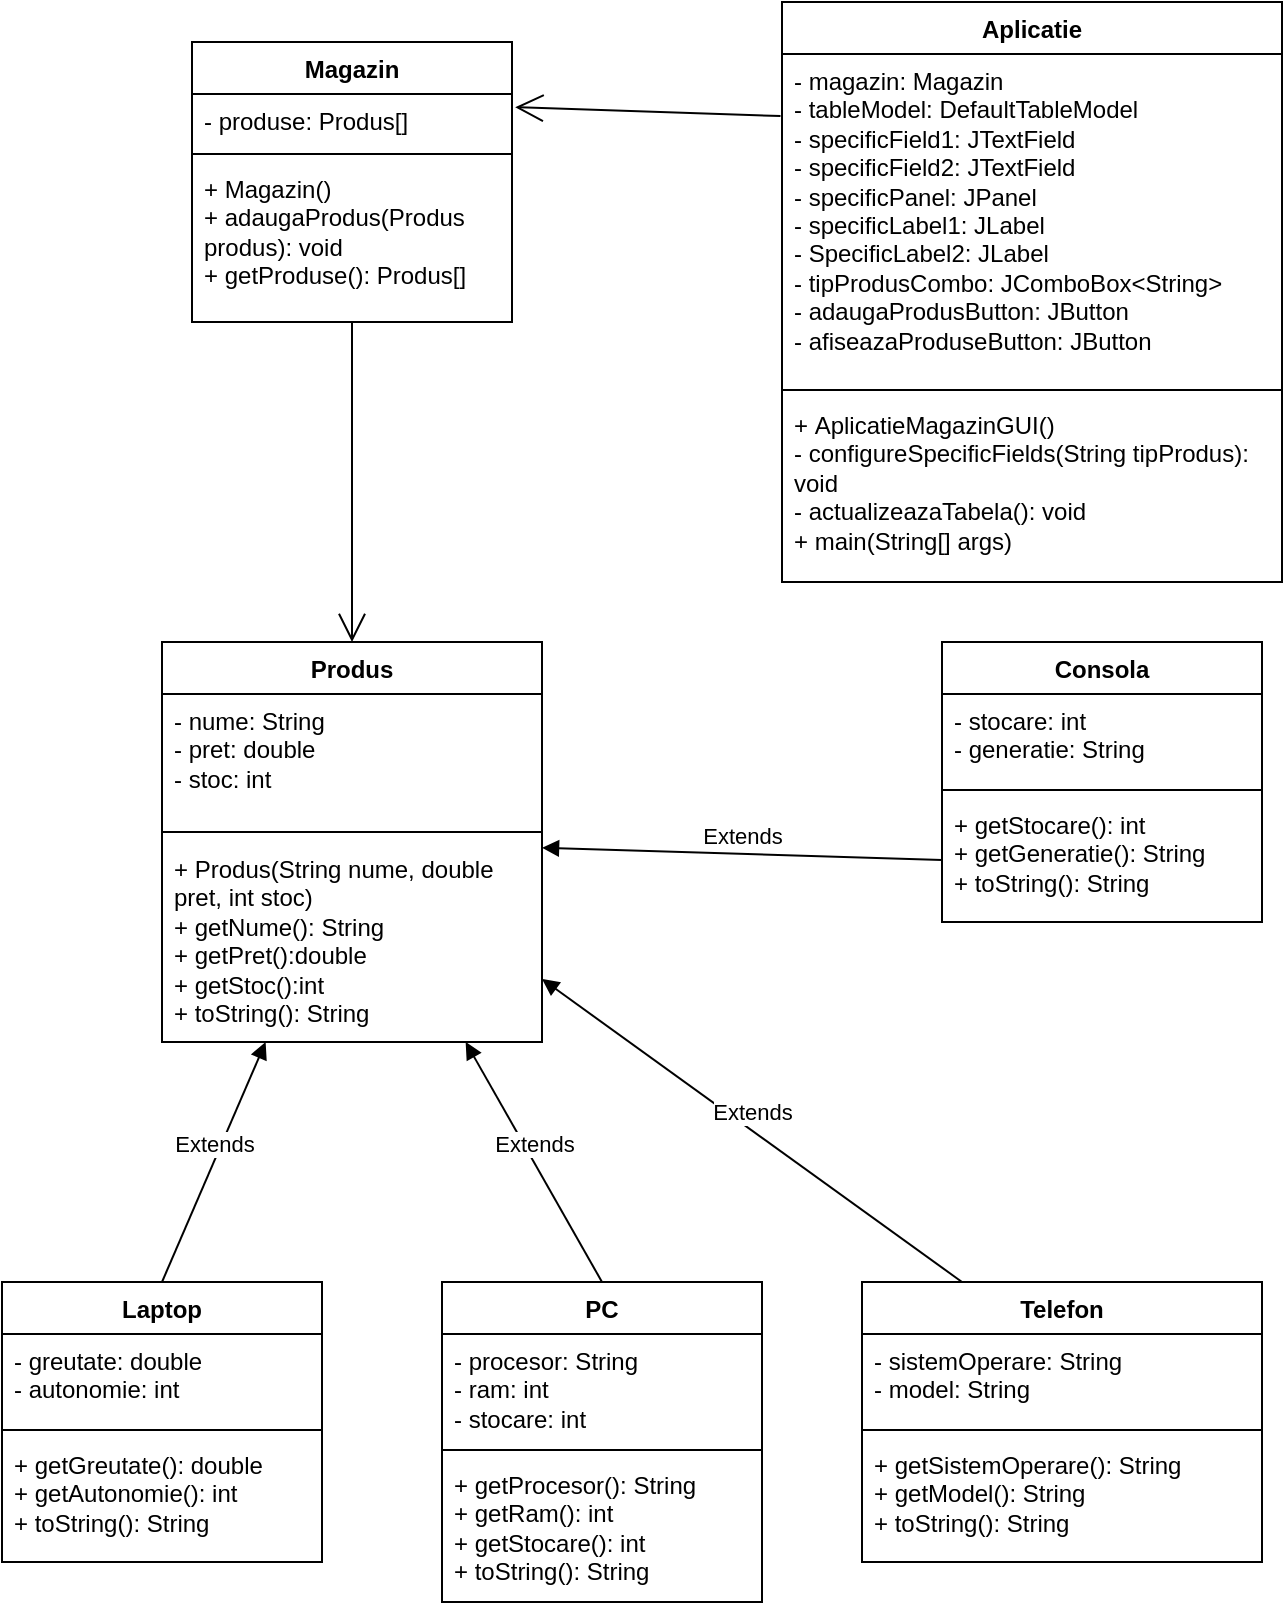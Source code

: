<mxfile version="24.8.2">
  <diagram id="C5RBs43oDa-KdzZeNtuy" name="Page-1">
    <mxGraphModel dx="1050" dy="557" grid="1" gridSize="10" guides="1" tooltips="1" connect="1" arrows="1" fold="1" page="1" pageScale="1" pageWidth="827" pageHeight="1169" math="0" shadow="0">
      <root>
        <mxCell id="WIyWlLk6GJQsqaUBKTNV-0" />
        <mxCell id="WIyWlLk6GJQsqaUBKTNV-1" parent="WIyWlLk6GJQsqaUBKTNV-0" />
        <mxCell id="pZJ9oLV6RxmhKyRE2Oq0-0" value="Produs" style="swimlane;fontStyle=1;align=center;verticalAlign=top;childLayout=stackLayout;horizontal=1;startSize=26;horizontalStack=0;resizeParent=1;resizeParentMax=0;resizeLast=0;collapsible=1;marginBottom=0;whiteSpace=wrap;html=1;" parent="WIyWlLk6GJQsqaUBKTNV-1" vertex="1">
          <mxGeometry x="220" y="450" width="190" height="200" as="geometry">
            <mxRectangle x="210" y="190" width="80" height="30" as="alternateBounds" />
          </mxGeometry>
        </mxCell>
        <mxCell id="pZJ9oLV6RxmhKyRE2Oq0-1" value="- nume: String&lt;div&gt;- pret: double&lt;/div&gt;&lt;div&gt;- stoc: int&lt;/div&gt;" style="text;strokeColor=none;fillColor=none;align=left;verticalAlign=top;spacingLeft=4;spacingRight=4;overflow=hidden;rotatable=0;points=[[0,0.5],[1,0.5]];portConstraint=eastwest;whiteSpace=wrap;html=1;" parent="pZJ9oLV6RxmhKyRE2Oq0-0" vertex="1">
          <mxGeometry y="26" width="190" height="64" as="geometry" />
        </mxCell>
        <mxCell id="pZJ9oLV6RxmhKyRE2Oq0-2" value="" style="line;strokeWidth=1;fillColor=none;align=left;verticalAlign=middle;spacingTop=-1;spacingLeft=3;spacingRight=3;rotatable=0;labelPosition=right;points=[];portConstraint=eastwest;strokeColor=inherit;" parent="pZJ9oLV6RxmhKyRE2Oq0-0" vertex="1">
          <mxGeometry y="90" width="190" height="10" as="geometry" />
        </mxCell>
        <mxCell id="pZJ9oLV6RxmhKyRE2Oq0-3" value="+ Produs(String nume, double pret, int stoc)&lt;div&gt;&lt;div&gt;+ getNume(): String&lt;/div&gt;&lt;div&gt;+ getPret():double&lt;/div&gt;&lt;/div&gt;&lt;div&gt;+ getStoc():int&lt;/div&gt;&lt;div&gt;+ toString(): String&lt;/div&gt;" style="text;strokeColor=none;fillColor=none;align=left;verticalAlign=top;spacingLeft=4;spacingRight=4;overflow=hidden;rotatable=0;points=[[0,0.5],[1,0.5]];portConstraint=eastwest;whiteSpace=wrap;html=1;" parent="pZJ9oLV6RxmhKyRE2Oq0-0" vertex="1">
          <mxGeometry y="100" width="190" height="100" as="geometry" />
        </mxCell>
        <mxCell id="pZJ9oLV6RxmhKyRE2Oq0-6" value="Telefon" style="swimlane;fontStyle=1;align=center;verticalAlign=top;childLayout=stackLayout;horizontal=1;startSize=26;horizontalStack=0;resizeParent=1;resizeParentMax=0;resizeLast=0;collapsible=1;marginBottom=0;whiteSpace=wrap;html=1;" parent="WIyWlLk6GJQsqaUBKTNV-1" vertex="1">
          <mxGeometry x="570" y="770" width="200" height="140" as="geometry" />
        </mxCell>
        <mxCell id="pZJ9oLV6RxmhKyRE2Oq0-7" value="-&amp;nbsp;sistemOperare: String&lt;div&gt;-&amp;nbsp;model: String&lt;/div&gt;" style="text;strokeColor=none;fillColor=none;align=left;verticalAlign=top;spacingLeft=4;spacingRight=4;overflow=hidden;rotatable=0;points=[[0,0.5],[1,0.5]];portConstraint=eastwest;whiteSpace=wrap;html=1;" parent="pZJ9oLV6RxmhKyRE2Oq0-6" vertex="1">
          <mxGeometry y="26" width="200" height="44" as="geometry" />
        </mxCell>
        <mxCell id="pZJ9oLV6RxmhKyRE2Oq0-8" value="" style="line;strokeWidth=1;fillColor=none;align=left;verticalAlign=middle;spacingTop=-1;spacingLeft=3;spacingRight=3;rotatable=0;labelPosition=right;points=[];portConstraint=eastwest;strokeColor=inherit;" parent="pZJ9oLV6RxmhKyRE2Oq0-6" vertex="1">
          <mxGeometry y="70" width="200" height="8" as="geometry" />
        </mxCell>
        <mxCell id="pZJ9oLV6RxmhKyRE2Oq0-9" value="+&amp;nbsp;getSistemOperare(): String&lt;div&gt;+&amp;nbsp;getModel(): String&lt;/div&gt;&lt;div&gt;+&amp;nbsp;toString(): String&lt;/div&gt;" style="text;strokeColor=none;fillColor=none;align=left;verticalAlign=top;spacingLeft=4;spacingRight=4;overflow=hidden;rotatable=0;points=[[0,0.5],[1,0.5]];portConstraint=eastwest;whiteSpace=wrap;html=1;" parent="pZJ9oLV6RxmhKyRE2Oq0-6" vertex="1">
          <mxGeometry y="78" width="200" height="62" as="geometry" />
        </mxCell>
        <mxCell id="pZJ9oLV6RxmhKyRE2Oq0-10" value="Laptop" style="swimlane;fontStyle=1;align=center;verticalAlign=top;childLayout=stackLayout;horizontal=1;startSize=26;horizontalStack=0;resizeParent=1;resizeParentMax=0;resizeLast=0;collapsible=1;marginBottom=0;whiteSpace=wrap;html=1;" parent="WIyWlLk6GJQsqaUBKTNV-1" vertex="1">
          <mxGeometry x="140" y="770" width="160" height="140" as="geometry" />
        </mxCell>
        <mxCell id="pZJ9oLV6RxmhKyRE2Oq0-11" value="-&amp;nbsp;greutate: double&lt;div&gt;-&amp;nbsp;autonomie: int&lt;/div&gt;" style="text;strokeColor=none;fillColor=none;align=left;verticalAlign=top;spacingLeft=4;spacingRight=4;overflow=hidden;rotatable=0;points=[[0,0.5],[1,0.5]];portConstraint=eastwest;whiteSpace=wrap;html=1;" parent="pZJ9oLV6RxmhKyRE2Oq0-10" vertex="1">
          <mxGeometry y="26" width="160" height="44" as="geometry" />
        </mxCell>
        <mxCell id="pZJ9oLV6RxmhKyRE2Oq0-12" value="" style="line;strokeWidth=1;fillColor=none;align=left;verticalAlign=middle;spacingTop=-1;spacingLeft=3;spacingRight=3;rotatable=0;labelPosition=right;points=[];portConstraint=eastwest;strokeColor=inherit;" parent="pZJ9oLV6RxmhKyRE2Oq0-10" vertex="1">
          <mxGeometry y="70" width="160" height="8" as="geometry" />
        </mxCell>
        <mxCell id="pZJ9oLV6RxmhKyRE2Oq0-13" value="+&amp;nbsp;getGreutate(): double&lt;div&gt;+&amp;nbsp;getAutonomie(): int&lt;/div&gt;&lt;div&gt;+&amp;nbsp;toString(): String&lt;/div&gt;" style="text;strokeColor=none;fillColor=none;align=left;verticalAlign=top;spacingLeft=4;spacingRight=4;overflow=hidden;rotatable=0;points=[[0,0.5],[1,0.5]];portConstraint=eastwest;whiteSpace=wrap;html=1;" parent="pZJ9oLV6RxmhKyRE2Oq0-10" vertex="1">
          <mxGeometry y="78" width="160" height="62" as="geometry" />
        </mxCell>
        <mxCell id="pZJ9oLV6RxmhKyRE2Oq0-14" value="PC" style="swimlane;fontStyle=1;align=center;verticalAlign=top;childLayout=stackLayout;horizontal=1;startSize=26;horizontalStack=0;resizeParent=1;resizeParentMax=0;resizeLast=0;collapsible=1;marginBottom=0;whiteSpace=wrap;html=1;" parent="WIyWlLk6GJQsqaUBKTNV-1" vertex="1">
          <mxGeometry x="360" y="770" width="160" height="160" as="geometry" />
        </mxCell>
        <mxCell id="pZJ9oLV6RxmhKyRE2Oq0-15" value="-&amp;nbsp;procesor: String&lt;div&gt;-&amp;nbsp;ram: int&lt;/div&gt;&lt;div&gt;- stocare: int&lt;/div&gt;" style="text;strokeColor=none;fillColor=none;align=left;verticalAlign=top;spacingLeft=4;spacingRight=4;overflow=hidden;rotatable=0;points=[[0,0.5],[1,0.5]];portConstraint=eastwest;whiteSpace=wrap;html=1;" parent="pZJ9oLV6RxmhKyRE2Oq0-14" vertex="1">
          <mxGeometry y="26" width="160" height="54" as="geometry" />
        </mxCell>
        <mxCell id="pZJ9oLV6RxmhKyRE2Oq0-16" value="" style="line;strokeWidth=1;fillColor=none;align=left;verticalAlign=middle;spacingTop=-1;spacingLeft=3;spacingRight=3;rotatable=0;labelPosition=right;points=[];portConstraint=eastwest;strokeColor=inherit;" parent="pZJ9oLV6RxmhKyRE2Oq0-14" vertex="1">
          <mxGeometry y="80" width="160" height="8" as="geometry" />
        </mxCell>
        <mxCell id="pZJ9oLV6RxmhKyRE2Oq0-17" value="+&amp;nbsp;getProcesor(): String&lt;div&gt;+&amp;nbsp;getRam(): int&lt;/div&gt;&lt;div&gt;+&amp;nbsp;getStocare(): int&lt;/div&gt;&lt;div&gt;+&amp;nbsp;toString(): String&lt;/div&gt;" style="text;strokeColor=none;fillColor=none;align=left;verticalAlign=top;spacingLeft=4;spacingRight=4;overflow=hidden;rotatable=0;points=[[0,0.5],[1,0.5]];portConstraint=eastwest;whiteSpace=wrap;html=1;" parent="pZJ9oLV6RxmhKyRE2Oq0-14" vertex="1">
          <mxGeometry y="88" width="160" height="72" as="geometry" />
        </mxCell>
        <mxCell id="pZJ9oLV6RxmhKyRE2Oq0-18" value="Consola" style="swimlane;fontStyle=1;align=center;verticalAlign=top;childLayout=stackLayout;horizontal=1;startSize=26;horizontalStack=0;resizeParent=1;resizeParentMax=0;resizeLast=0;collapsible=1;marginBottom=0;whiteSpace=wrap;html=1;" parent="WIyWlLk6GJQsqaUBKTNV-1" vertex="1">
          <mxGeometry x="610" y="450" width="160" height="140" as="geometry" />
        </mxCell>
        <mxCell id="pZJ9oLV6RxmhKyRE2Oq0-19" value="-&amp;nbsp;stocare: int&lt;div&gt;-&amp;nbsp;generatie: String&lt;/div&gt;" style="text;strokeColor=none;fillColor=none;align=left;verticalAlign=top;spacingLeft=4;spacingRight=4;overflow=hidden;rotatable=0;points=[[0,0.5],[1,0.5]];portConstraint=eastwest;whiteSpace=wrap;html=1;" parent="pZJ9oLV6RxmhKyRE2Oq0-18" vertex="1">
          <mxGeometry y="26" width="160" height="44" as="geometry" />
        </mxCell>
        <mxCell id="pZJ9oLV6RxmhKyRE2Oq0-20" value="" style="line;strokeWidth=1;fillColor=none;align=left;verticalAlign=middle;spacingTop=-1;spacingLeft=3;spacingRight=3;rotatable=0;labelPosition=right;points=[];portConstraint=eastwest;strokeColor=inherit;" parent="pZJ9oLV6RxmhKyRE2Oq0-18" vertex="1">
          <mxGeometry y="70" width="160" height="8" as="geometry" />
        </mxCell>
        <mxCell id="pZJ9oLV6RxmhKyRE2Oq0-21" value="+&amp;nbsp;getStocare(): int&lt;div&gt;+&amp;nbsp;getGeneratie(): String&lt;/div&gt;&lt;div&gt;+&amp;nbsp;toString(): String&lt;/div&gt;" style="text;strokeColor=none;fillColor=none;align=left;verticalAlign=top;spacingLeft=4;spacingRight=4;overflow=hidden;rotatable=0;points=[[0,0.5],[1,0.5]];portConstraint=eastwest;whiteSpace=wrap;html=1;" parent="pZJ9oLV6RxmhKyRE2Oq0-18" vertex="1">
          <mxGeometry y="78" width="160" height="62" as="geometry" />
        </mxCell>
        <mxCell id="pZJ9oLV6RxmhKyRE2Oq0-22" value="Magazin" style="swimlane;fontStyle=1;align=center;verticalAlign=top;childLayout=stackLayout;horizontal=1;startSize=26;horizontalStack=0;resizeParent=1;resizeParentMax=0;resizeLast=0;collapsible=1;marginBottom=0;whiteSpace=wrap;html=1;" parent="WIyWlLk6GJQsqaUBKTNV-1" vertex="1">
          <mxGeometry x="235" y="150" width="160" height="140" as="geometry" />
        </mxCell>
        <mxCell id="pZJ9oLV6RxmhKyRE2Oq0-23" value="-&amp;nbsp;produse:&amp;nbsp;Produs[]" style="text;strokeColor=none;fillColor=none;align=left;verticalAlign=top;spacingLeft=4;spacingRight=4;overflow=hidden;rotatable=0;points=[[0,0.5],[1,0.5]];portConstraint=eastwest;whiteSpace=wrap;html=1;" parent="pZJ9oLV6RxmhKyRE2Oq0-22" vertex="1">
          <mxGeometry y="26" width="160" height="26" as="geometry" />
        </mxCell>
        <mxCell id="pZJ9oLV6RxmhKyRE2Oq0-24" value="" style="line;strokeWidth=1;fillColor=none;align=left;verticalAlign=middle;spacingTop=-1;spacingLeft=3;spacingRight=3;rotatable=0;labelPosition=right;points=[];portConstraint=eastwest;strokeColor=inherit;" parent="pZJ9oLV6RxmhKyRE2Oq0-22" vertex="1">
          <mxGeometry y="52" width="160" height="8" as="geometry" />
        </mxCell>
        <mxCell id="pZJ9oLV6RxmhKyRE2Oq0-25" value="+&amp;nbsp;Magazin()&lt;div&gt;+&amp;nbsp;adaugaProdus(Produs produs): void&lt;/div&gt;&lt;div&gt;+&amp;nbsp;getProduse(): Produs[]&lt;/div&gt;" style="text;strokeColor=none;fillColor=none;align=left;verticalAlign=top;spacingLeft=4;spacingRight=4;overflow=hidden;rotatable=0;points=[[0,0.5],[1,0.5]];portConstraint=eastwest;whiteSpace=wrap;html=1;" parent="pZJ9oLV6RxmhKyRE2Oq0-22" vertex="1">
          <mxGeometry y="60" width="160" height="80" as="geometry" />
        </mxCell>
        <mxCell id="pZJ9oLV6RxmhKyRE2Oq0-26" value="Aplicatie" style="swimlane;fontStyle=1;align=center;verticalAlign=top;childLayout=stackLayout;horizontal=1;startSize=26;horizontalStack=0;resizeParent=1;resizeParentMax=0;resizeLast=0;collapsible=1;marginBottom=0;whiteSpace=wrap;html=1;" parent="WIyWlLk6GJQsqaUBKTNV-1" vertex="1">
          <mxGeometry x="530" y="130" width="250" height="290" as="geometry" />
        </mxCell>
        <mxCell id="pZJ9oLV6RxmhKyRE2Oq0-27" value="-&amp;nbsp;magazin: Magazin&lt;div&gt;-&amp;nbsp;tableModel:&amp;nbsp;DefaultTableModel&lt;/div&gt;&lt;div&gt;-&amp;nbsp;specificField1:&amp;nbsp;JTextField&lt;/div&gt;&lt;div&gt;-&amp;nbsp;specificField2:&amp;nbsp;&lt;span style=&quot;background-color: initial;&quot;&gt;JTextField&lt;/span&gt;&lt;/div&gt;&lt;div&gt;- specificPanel: JPanel&lt;/div&gt;&lt;div&gt;- specificLabel1: JLabel&lt;/div&gt;&lt;div&gt;- SpecificLabel2: JLabel&lt;/div&gt;&lt;div&gt;- tipProdusCombo:&amp;nbsp;JComboBox&amp;lt;String&amp;gt;&lt;/div&gt;&lt;div&gt;-&amp;nbsp;adaugaProdusButton:&amp;nbsp;JButton&lt;/div&gt;&lt;div&gt;-&amp;nbsp;afiseazaProduseButton:&amp;nbsp;JButton&lt;/div&gt;" style="text;strokeColor=none;fillColor=none;align=left;verticalAlign=top;spacingLeft=4;spacingRight=4;overflow=hidden;rotatable=0;points=[[0,0.5],[1,0.5]];portConstraint=eastwest;whiteSpace=wrap;html=1;" parent="pZJ9oLV6RxmhKyRE2Oq0-26" vertex="1">
          <mxGeometry y="26" width="250" height="164" as="geometry" />
        </mxCell>
        <mxCell id="pZJ9oLV6RxmhKyRE2Oq0-28" value="" style="line;strokeWidth=1;fillColor=none;align=left;verticalAlign=middle;spacingTop=-1;spacingLeft=3;spacingRight=3;rotatable=0;labelPosition=right;points=[];portConstraint=eastwest;strokeColor=inherit;" parent="pZJ9oLV6RxmhKyRE2Oq0-26" vertex="1">
          <mxGeometry y="190" width="250" height="8" as="geometry" />
        </mxCell>
        <mxCell id="pZJ9oLV6RxmhKyRE2Oq0-29" value="+&amp;nbsp;AplicatieMagazinGUI()&lt;div&gt;- configureSpecificFields(String tipProdus): void&lt;/div&gt;&lt;div&gt;- actualizeazaTabela(): void&lt;/div&gt;&lt;div&gt;+&amp;nbsp;main(String[] args)&lt;/div&gt;" style="text;strokeColor=none;fillColor=none;align=left;verticalAlign=top;spacingLeft=4;spacingRight=4;overflow=hidden;rotatable=0;points=[[0,0.5],[1,0.5]];portConstraint=eastwest;whiteSpace=wrap;html=1;" parent="pZJ9oLV6RxmhKyRE2Oq0-26" vertex="1">
          <mxGeometry y="198" width="250" height="92" as="geometry" />
        </mxCell>
        <mxCell id="pZJ9oLV6RxmhKyRE2Oq0-30" value="Extends" style="html=1;verticalAlign=bottom;endArrow=block;curved=0;rounded=0;exitX=0.5;exitY=0;exitDx=0;exitDy=0;" parent="WIyWlLk6GJQsqaUBKTNV-1" source="pZJ9oLV6RxmhKyRE2Oq0-10" target="pZJ9oLV6RxmhKyRE2Oq0-0" edge="1">
          <mxGeometry width="80" relative="1" as="geometry">
            <mxPoint x="180" y="740" as="sourcePoint" />
            <mxPoint x="260" y="740" as="targetPoint" />
          </mxGeometry>
        </mxCell>
        <mxCell id="pZJ9oLV6RxmhKyRE2Oq0-31" value="Extends" style="html=1;verticalAlign=bottom;endArrow=block;curved=0;rounded=0;exitX=0.5;exitY=0;exitDx=0;exitDy=0;" parent="WIyWlLk6GJQsqaUBKTNV-1" source="pZJ9oLV6RxmhKyRE2Oq0-14" target="pZJ9oLV6RxmhKyRE2Oq0-0" edge="1">
          <mxGeometry width="80" relative="1" as="geometry">
            <mxPoint x="440" y="710" as="sourcePoint" />
            <mxPoint x="520" y="710" as="targetPoint" />
          </mxGeometry>
        </mxCell>
        <mxCell id="pZJ9oLV6RxmhKyRE2Oq0-32" value="Extends" style="html=1;verticalAlign=bottom;endArrow=block;curved=0;rounded=0;exitX=0;exitY=0.5;exitDx=0;exitDy=0;" parent="WIyWlLk6GJQsqaUBKTNV-1" source="pZJ9oLV6RxmhKyRE2Oq0-21" target="pZJ9oLV6RxmhKyRE2Oq0-0" edge="1">
          <mxGeometry width="80" relative="1" as="geometry">
            <mxPoint x="480" y="600" as="sourcePoint" />
            <mxPoint x="560" y="600" as="targetPoint" />
          </mxGeometry>
        </mxCell>
        <mxCell id="pZJ9oLV6RxmhKyRE2Oq0-33" value="Extends" style="html=1;verticalAlign=bottom;endArrow=block;curved=0;rounded=0;exitX=0.25;exitY=0;exitDx=0;exitDy=0;" parent="WIyWlLk6GJQsqaUBKTNV-1" source="pZJ9oLV6RxmhKyRE2Oq0-6" target="pZJ9oLV6RxmhKyRE2Oq0-0" edge="1">
          <mxGeometry width="80" relative="1" as="geometry">
            <mxPoint x="530" y="720" as="sourcePoint" />
            <mxPoint x="610" y="720" as="targetPoint" />
          </mxGeometry>
        </mxCell>
        <mxCell id="pZJ9oLV6RxmhKyRE2Oq0-34" value="" style="endArrow=open;endFill=1;endSize=12;html=1;rounded=0;entryX=0.5;entryY=0;entryDx=0;entryDy=0;" parent="WIyWlLk6GJQsqaUBKTNV-1" source="pZJ9oLV6RxmhKyRE2Oq0-22" target="pZJ9oLV6RxmhKyRE2Oq0-0" edge="1">
          <mxGeometry width="160" relative="1" as="geometry">
            <mxPoint x="300" y="240" as="sourcePoint" />
            <mxPoint x="460" y="240" as="targetPoint" />
          </mxGeometry>
        </mxCell>
        <mxCell id="pZJ9oLV6RxmhKyRE2Oq0-35" value="" style="endArrow=open;endFill=1;endSize=12;html=1;rounded=0;exitX=-0.003;exitY=0.189;exitDx=0;exitDy=0;exitPerimeter=0;entryX=1.01;entryY=0.254;entryDx=0;entryDy=0;entryPerimeter=0;" parent="WIyWlLk6GJQsqaUBKTNV-1" source="pZJ9oLV6RxmhKyRE2Oq0-27" target="pZJ9oLV6RxmhKyRE2Oq0-23" edge="1">
          <mxGeometry width="160" relative="1" as="geometry">
            <mxPoint x="300" y="180" as="sourcePoint" />
            <mxPoint x="460" y="180" as="targetPoint" />
          </mxGeometry>
        </mxCell>
      </root>
    </mxGraphModel>
  </diagram>
</mxfile>
